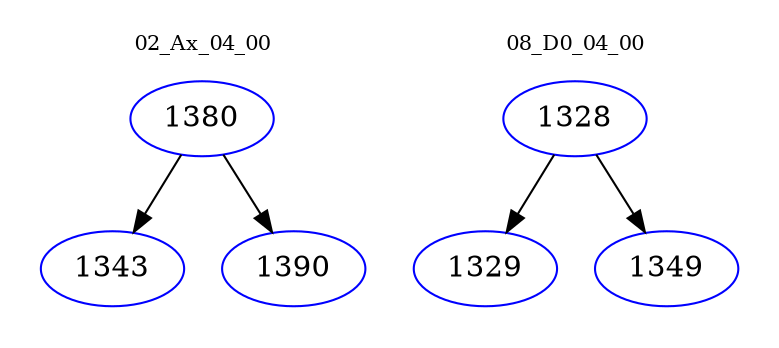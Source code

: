 digraph{
subgraph cluster_0 {
color = white
label = "02_Ax_04_00";
fontsize=10;
T0_1380 [label="1380", color="blue"]
T0_1380 -> T0_1343 [color="black"]
T0_1343 [label="1343", color="blue"]
T0_1380 -> T0_1390 [color="black"]
T0_1390 [label="1390", color="blue"]
}
subgraph cluster_1 {
color = white
label = "08_D0_04_00";
fontsize=10;
T1_1328 [label="1328", color="blue"]
T1_1328 -> T1_1329 [color="black"]
T1_1329 [label="1329", color="blue"]
T1_1328 -> T1_1349 [color="black"]
T1_1349 [label="1349", color="blue"]
}
}
